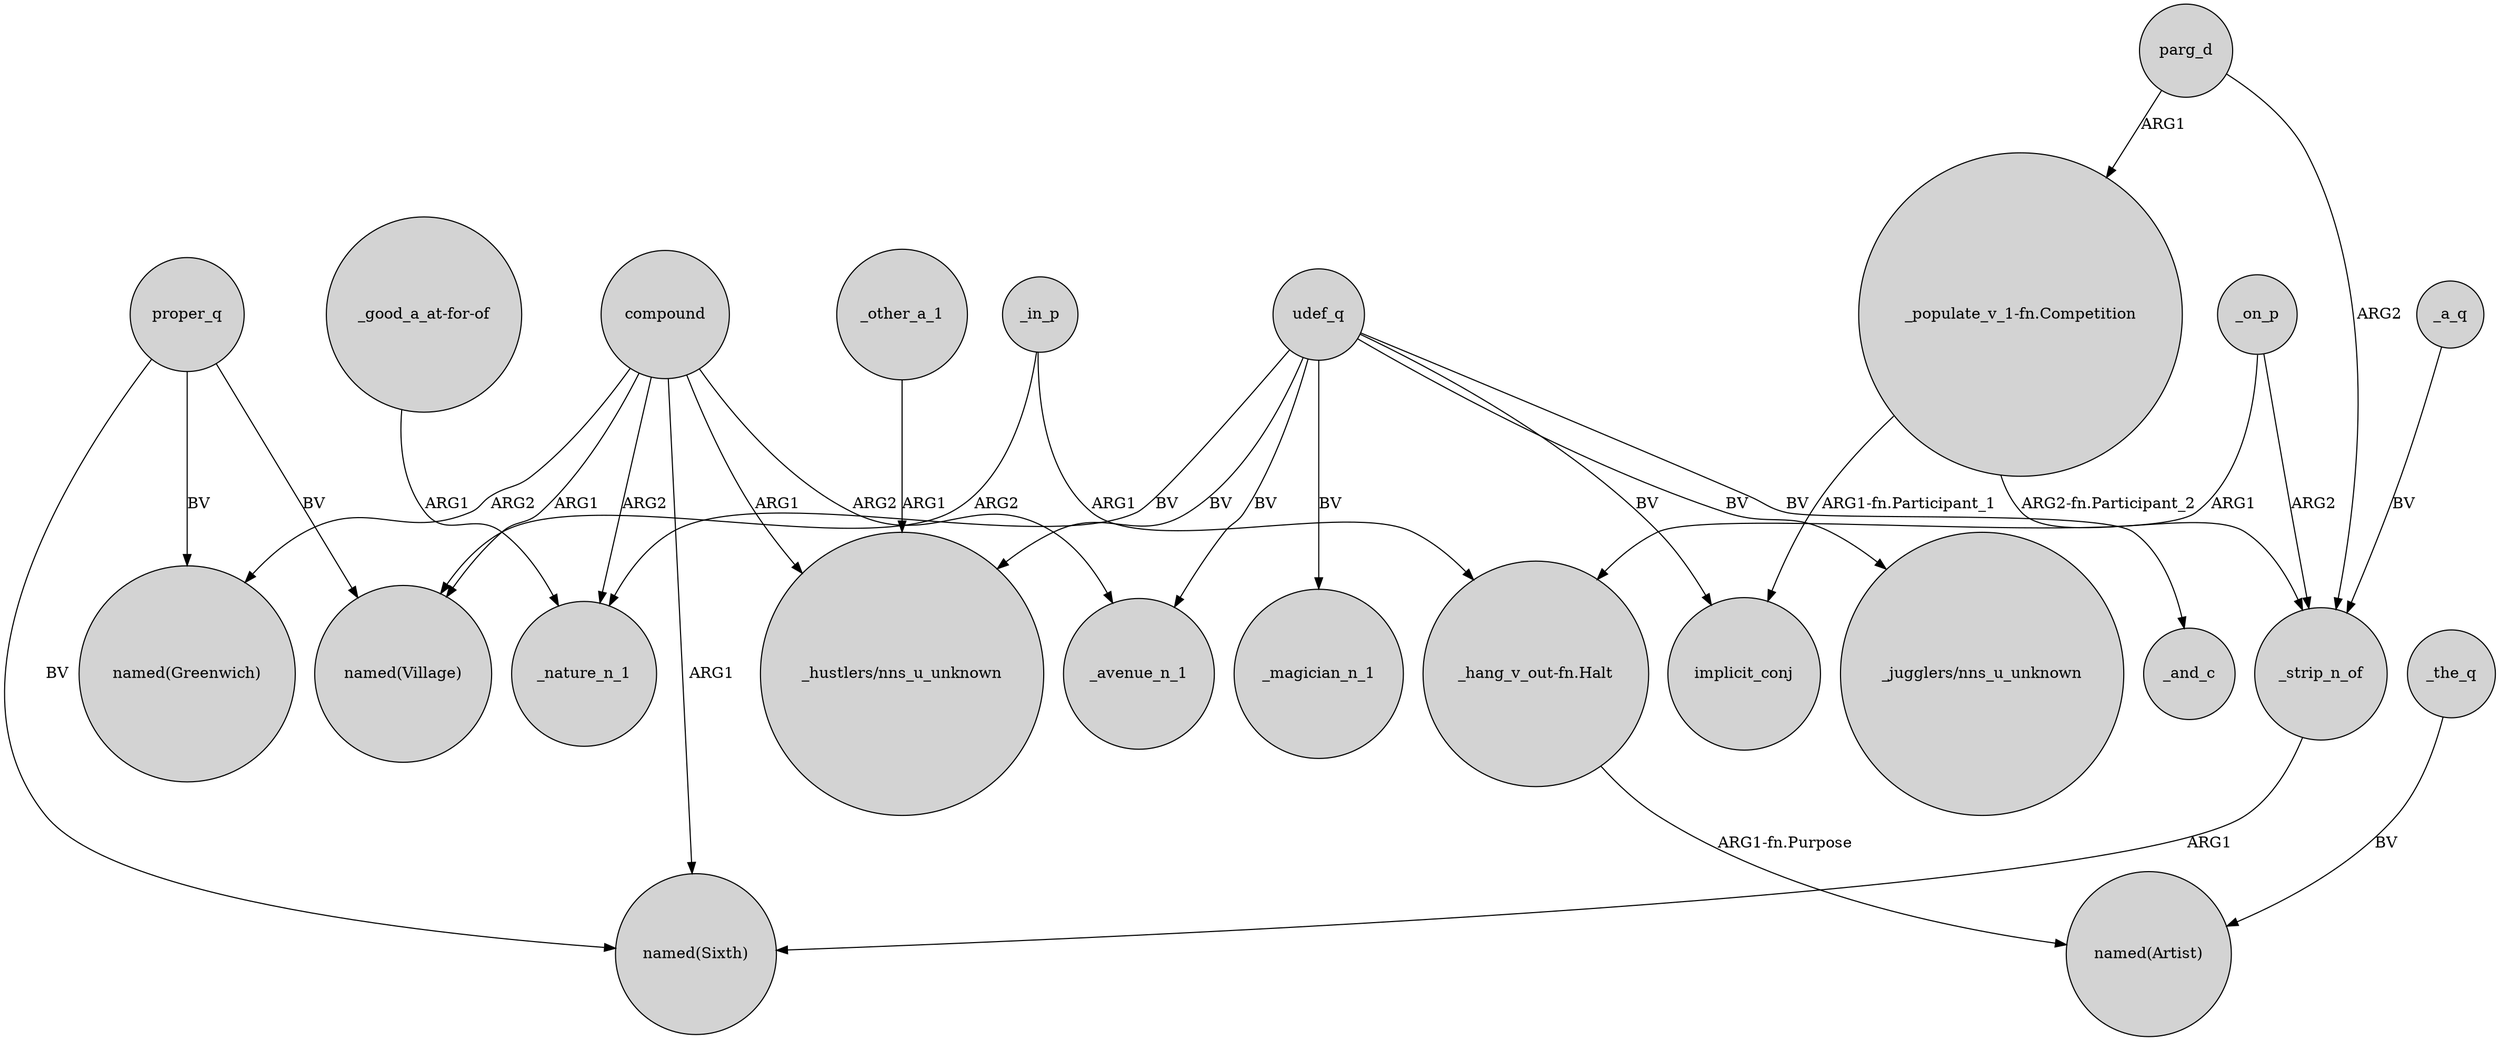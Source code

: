 digraph {
	node [shape=circle style=filled]
	_in_p -> "named(Village)" [label=ARG2]
	compound -> _avenue_n_1 [label=ARG2]
	proper_q -> "named(Village)" [label=BV]
	_on_p -> _strip_n_of [label=ARG2]
	"_good_a_at-for-of" -> _nature_n_1 [label=ARG1]
	_in_p -> "_hang_v_out-fn.Halt" [label=ARG1]
	_other_a_1 -> "_hustlers/nns_u_unknown" [label=ARG1]
	compound -> "_hustlers/nns_u_unknown" [label=ARG1]
	compound -> "named(Greenwich)" [label=ARG2]
	parg_d -> _strip_n_of [label=ARG2]
	compound -> "named(Sixth)" [label=ARG1]
	_strip_n_of -> "named(Sixth)" [label=ARG1]
	_on_p -> "_hang_v_out-fn.Halt" [label=ARG1]
	_a_q -> _strip_n_of [label=BV]
	udef_q -> _and_c [label=BV]
	udef_q -> _nature_n_1 [label=BV]
	proper_q -> "named(Sixth)" [label=BV]
	udef_q -> _magician_n_1 [label=BV]
	"_populate_v_1-fn.Competition" -> _strip_n_of [label="ARG2-fn.Participant_2"]
	udef_q -> "_hustlers/nns_u_unknown" [label=BV]
	compound -> _nature_n_1 [label=ARG2]
	udef_q -> implicit_conj [label=BV]
	"_hang_v_out-fn.Halt" -> "named(Artist)" [label="ARG1-fn.Purpose"]
	udef_q -> _avenue_n_1 [label=BV]
	udef_q -> "_jugglers/nns_u_unknown" [label=BV]
	"_populate_v_1-fn.Competition" -> implicit_conj [label="ARG1-fn.Participant_1"]
	proper_q -> "named(Greenwich)" [label=BV]
	compound -> "named(Village)" [label=ARG1]
	parg_d -> "_populate_v_1-fn.Competition" [label=ARG1]
	_the_q -> "named(Artist)" [label=BV]
}
